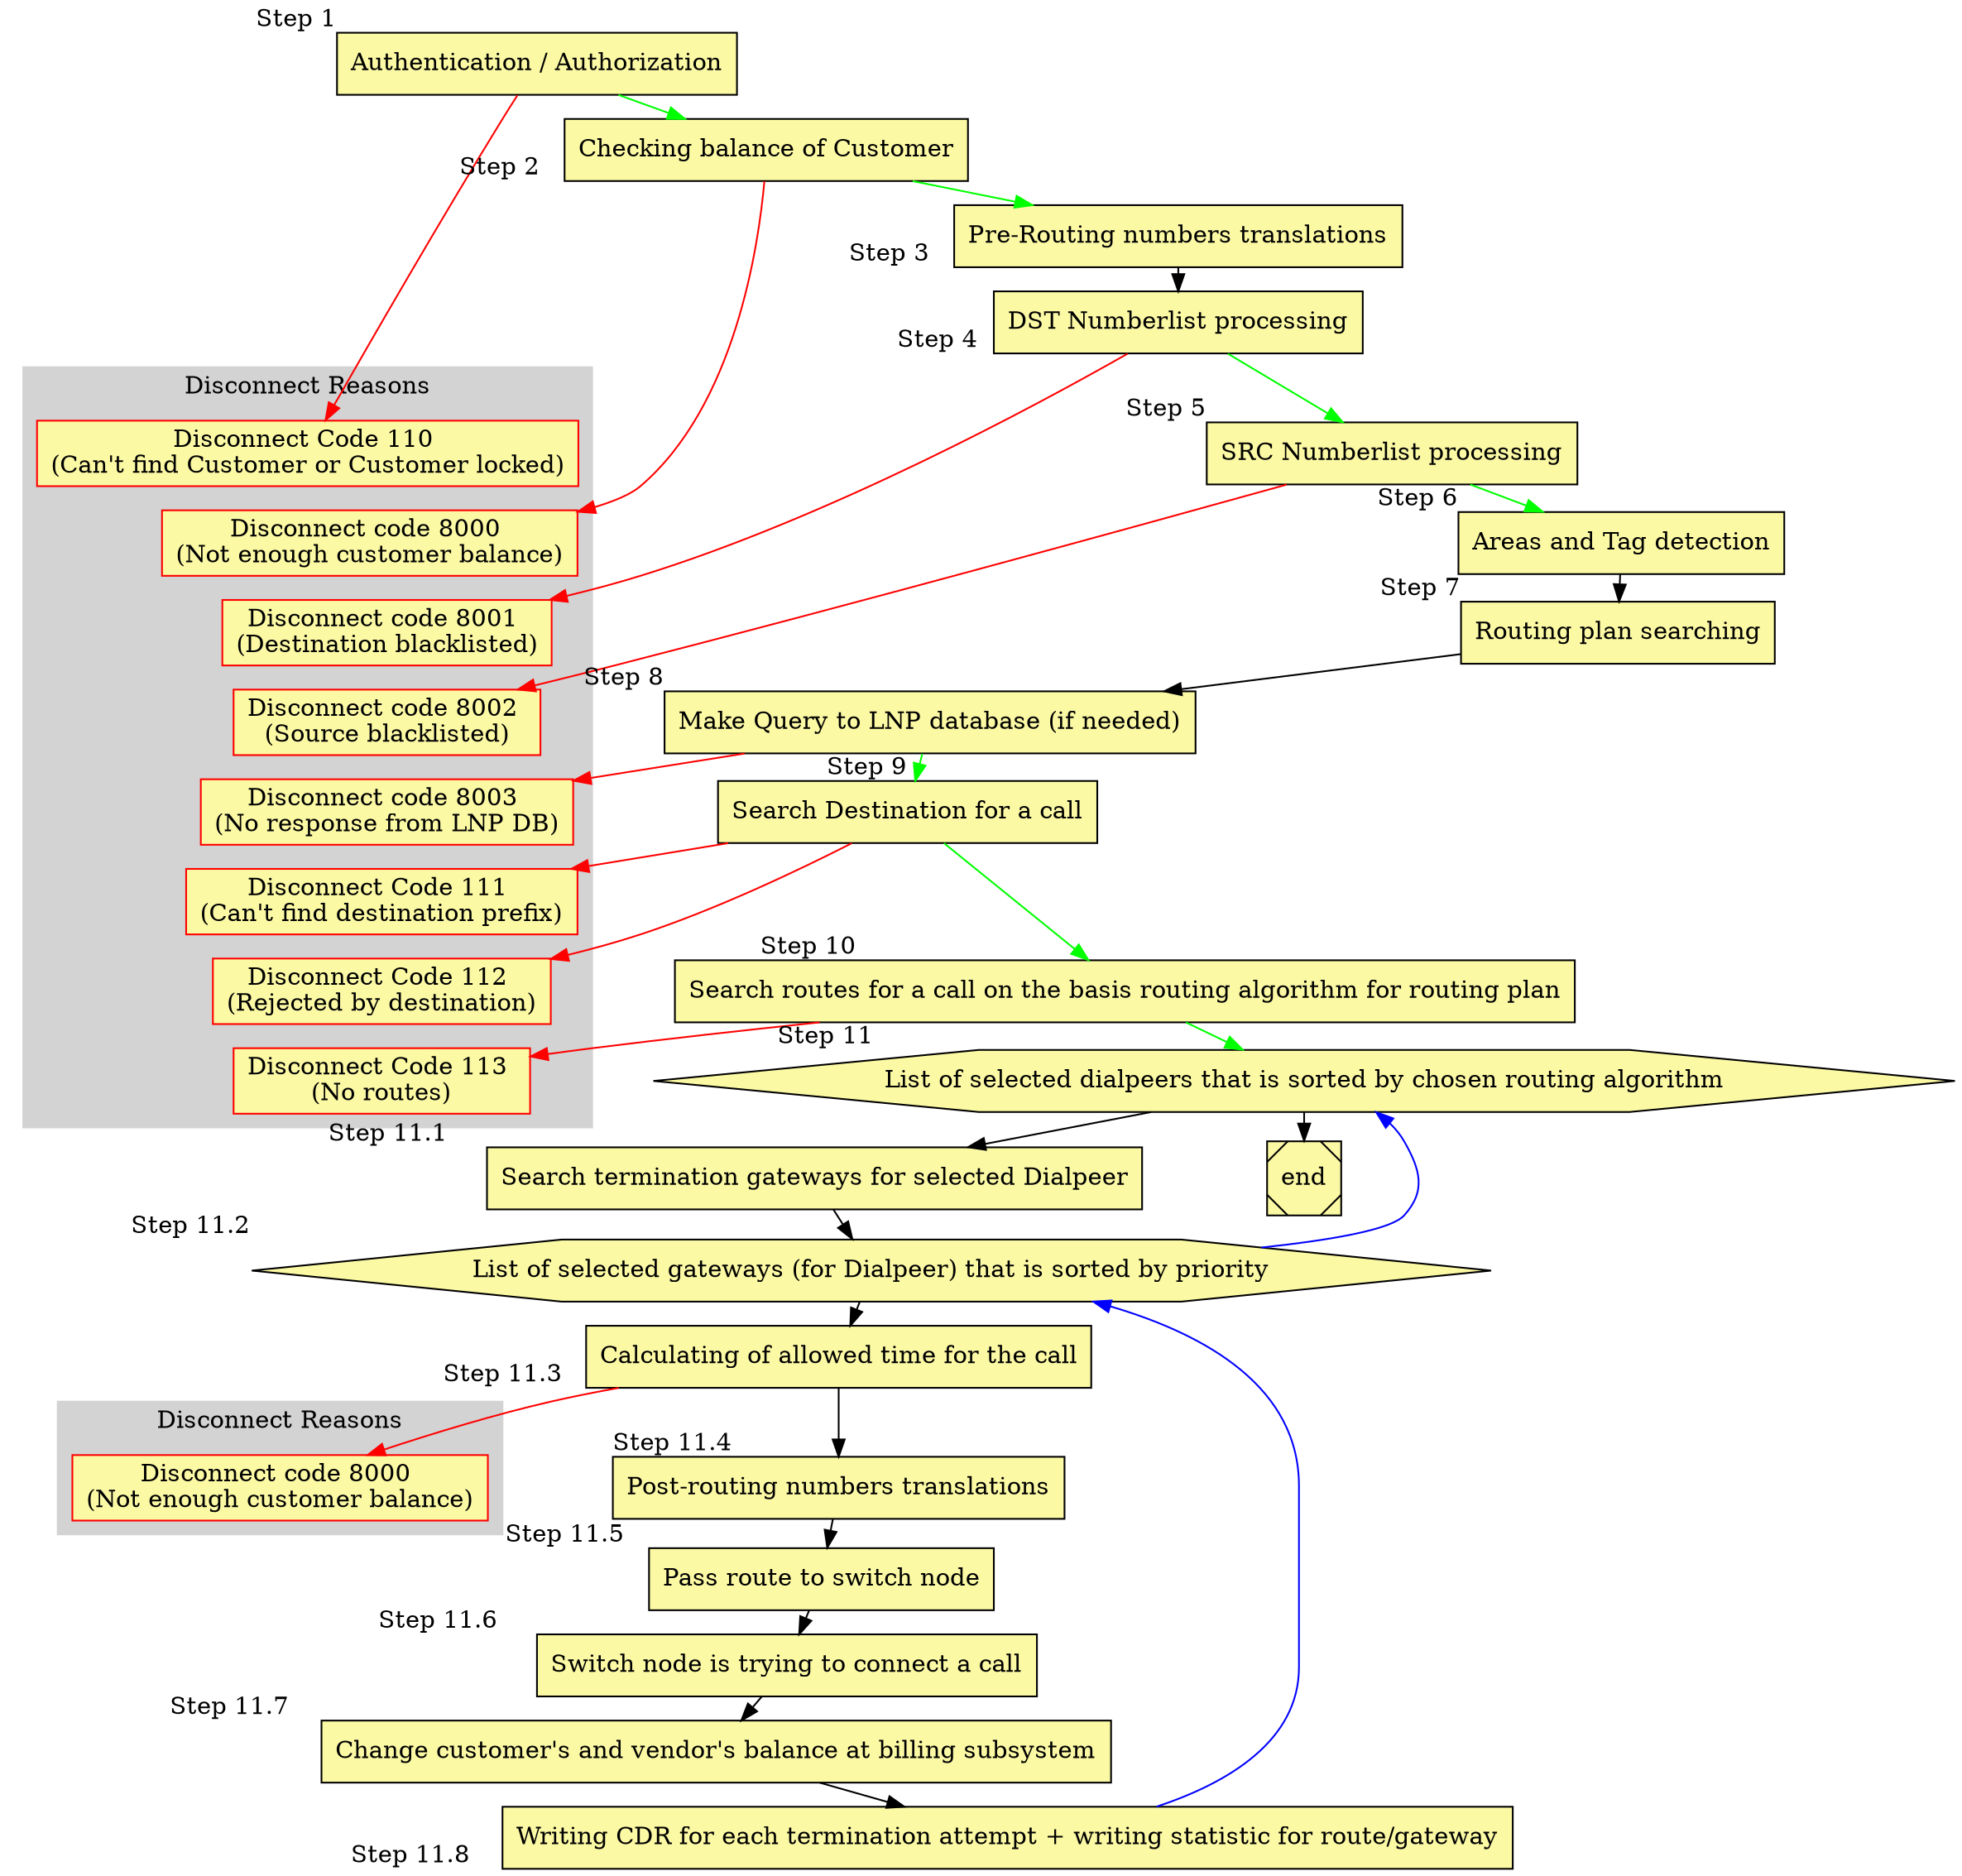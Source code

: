digraph Routing {

    node [style=filled; fillcolor="#FCF9A5"];
    graph [nodesep=1, ranksep=0.2, mindist=0.5];

    subgraph cluster_DC {
        style=filled;
        color=lightgrey;
        node [style=filled,color=red];

        reason1 [label = "Disconnect Code 110 \n(Can't find Customer or Customer locked)"; shape=box; sides=4 ];
        reason2 [label = "Disconnect code 8000 \n(Not enough customer balance)"; shape=box; sides=4 ];
        reason3 [label = "Disconnect code 8001 \n(Destination blacklisted)"; shape=box; sides=4 ];
        reason4 [label = "Disconnect code 8002 \n(Source blacklisted)"; shape=box; sides=4 ];
        reason5 [label = "Disconnect code 8003 \n(No response from LNP DB)"; shape=box; sides=4 ];
        reason6 [label = "Disconnect Code 111 \n(Can't find destination prefix)"; shape=box; sides=4 ];
        reason7 [label = "Disconnect Code 112 \n(Rejected by destination)"; shape=box; sides=4 ];
        reason8 [label = "Disconnect Code 113 \n(No routes)"; shape=box; sides=4 ];

        reason1->reason2 [style=invis];
        reason2->reason3 [style=invis];
        reason3->reason4 [style=invis];
        reason4->reason5 [style=invis];
        reason5->reason6 [style=invis];
        reason6->reason7 [style=invis];
        reason7->reason8 [style=invis];
        label = "Disconnect Reasons";
    }

    subgraph cluster_DC2 {
        style=filled;
        color=lightgrey;
        node [style=filled,color=red];

        reason9 [label = "Disconnect code 8000 \n(Not enough customer balance)"; shape=box; sides=4 ];

        label = "Disconnect Reasons";
    }


    block1 [label = "Authentication / Authorization"; xlabel = "Step 1"; shape=box; sides=4 ];
    block2 [label = "Checking balance of Customer"; xlabel = "Step 2   "; shape=box; sides=4 ];
    block3 [label = "Pre-Routing numbers translations"; xlabel = "Step 3   "; shape=box; sides=4 ];
    block4 [label = "DST Numberlist processing"; xlabel = "Step 4  "; shape=box; sides=4 ];
    block5 [label = "SRC Numberlist processing"; xlabel = "Step 5"; shape=box; sides=4 ];
    block6 [label = "Areas and Tag detection"; xlabel = "Step 6"; shape=box; sides=4 ];
    block7 [label = "Routing plan searching"; xlabel = "Step 7"; shape=box; sides=4 ];
    block8 [label = "Make Query to LNP database (if needed)"; xlabel = "Step 8"; shape=box; sides=4 ];
    block9 [label = "Search Destination for a call"; xlabel = "              Step 9"; shape=box; sides=4 ];
    block10 [label = "Search routes for a call on the basis routing algorithm for routing plan"; xlabel = "           Step 10"; shape=box; sides=4 ];

    block11 [label = "List of selected dialpeers that is sorted by chosen routing algorithm"; xlabel = "                Step 11"; shape=hexagon];

    block12 [label = "Search termination gateways for selected Dialpeer"; xlabel = "Step 11.1     "; shape=box; sides=4 ];

    block13 [label = "List of selected gateways (for Dialpeer) that is sorted by priority"; xlabel = "                Step 11.2"; shape=hexagon];

    block14 [label = "Calculating of allowed time for the call"; xlabel = "Step 11.3   "; shape=box; sides=4 ];

    block15 [label = "Post-routing numbers translations"; xlabel = "Step 11.4    "; shape=box; sides=4 ];

    block16 [label = "Pass route to switch node"; xlabel = "       Step 11.5   "; shape=box; sides=4 ];
    block17 [label = "Switch node is trying to connect a call"; xlabel = "\nStep 11.6     "; shape=box; sides=4 ];
    block18 [label = "Change customer's and vendor's balance at billing subsystem"; xlabel = "Step 11.7    "; shape=box; sides=4 ];
    block19 [label = "Writing CDR for each termination attempt + writing statistic for route/gateway"; xlabel = "Step 11.8    "; shape=box; sides=4 ];
    end [shape=Msquare];

    block1 -> block2 [color=green];
    block1 -> reason1 [color=red];

    block2 -> block3 [color=green];
    block2 -> reason2 [color=red];
    block3 -> block4 [color=black];
    block4 -> block5 [color=green];
    block4 -> reason3 [color=red];
    block5 -> block6 [color=green];
    block5 -> reason4 [color=red];
    block6 -> block7 [color=black];
    block7 -> block8 [color=black];
    block8 -> block9 [color=green];
    block8 -> reason5 [color=red];
    block9 -> block10 [color=green];
    block9 -> reason6 [color=red];
    block9 -> reason7 [color=red];
    block10 -> block11 [color=green];
    block10 -> reason8 [color=red];
    block11 -> block12 [color=black];
    block12 -> block13 [color=black];
    block13 -> block14 [color=black];
    block14 -> block15 [color=black];
    block14 -> reason9 [color=red];
    block15 -> block16 [color=black];
    block16 -> block17 [color=black];
    block17 -> block18 [color=black];
    block18 -> block19 [color=black];
    block19 -> block13 [color=blue];
    block13 -> block11 [color=blue];

    block11 -> end [color=black];


}